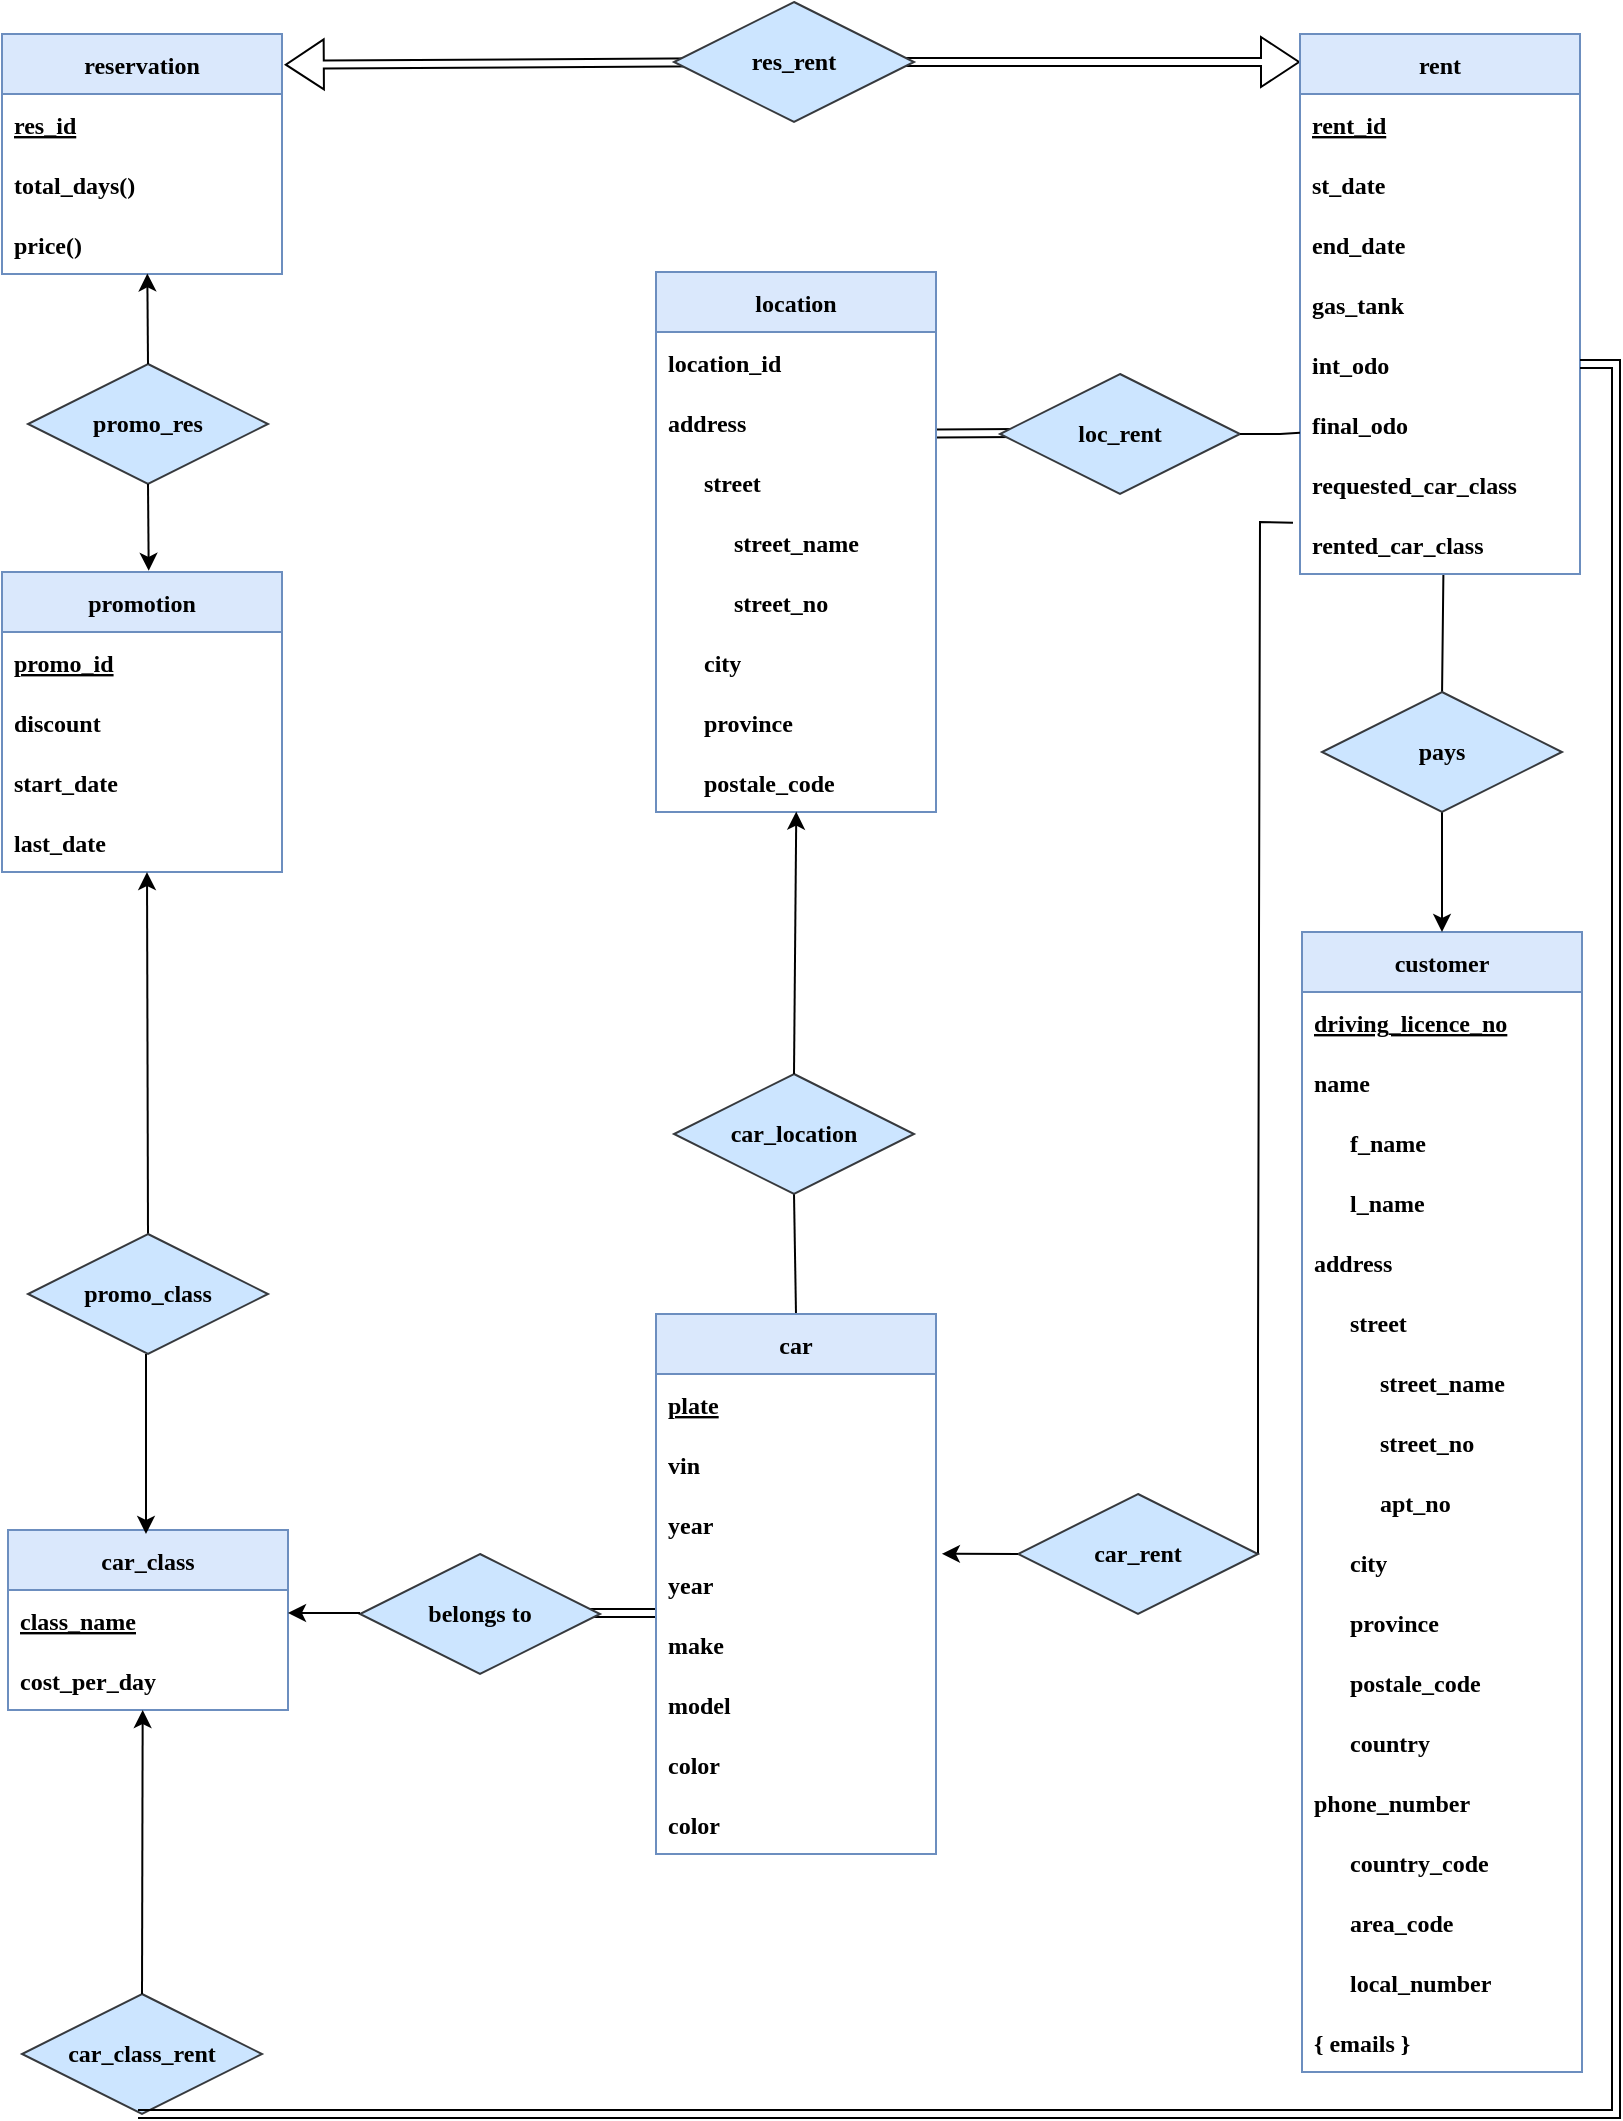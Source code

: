 <mxfile version="20.0.3" type="device"><diagram id="ZwlNlJG9tVJboRtD220z" name="Page-1"><mxGraphModel dx="1875" dy="866" grid="1" gridSize="10" guides="1" tooltips="1" connect="1" arrows="1" fold="1" page="1" pageScale="1" pageWidth="850" pageHeight="1100" math="0" shadow="0"><root><mxCell id="0"/><mxCell id="1" parent="0"/><mxCell id="IMxO_Oktpuh2C0bDKZCG-53" value="" style="endArrow=none;html=1;rounded=0;fontFamily=Verdana;fontSize=12;shape=link;fontStyle=1" parent="1" edge="1"><mxGeometry width="50" height="50" relative="1" as="geometry"><mxPoint x="358" y="829.5" as="sourcePoint"/><mxPoint x="308" y="829.5" as="targetPoint"/></mxGeometry></mxCell><mxCell id="IMxO_Oktpuh2C0bDKZCG-38" value="" style="endArrow=none;html=1;rounded=0;fontFamily=Verdana;fontSize=12;entryX=0.5;entryY=1;entryDx=0;entryDy=0;exitX=0.5;exitY=0;exitDx=0;exitDy=0;fontStyle=1" parent="1" source="5O3yAmEBrF3W0LkI9cG--21" target="5O3yAmEBrF3W0LkI9cG--41" edge="1"><mxGeometry width="50" height="50" relative="1" as="geometry"><mxPoint x="427" y="820" as="sourcePoint"/><mxPoint x="440" y="600" as="targetPoint"/></mxGeometry></mxCell><mxCell id="5O3yAmEBrF3W0LkI9cG--52" value="" style="endArrow=none;html=1;rounded=0;fontFamily=Verdana;fontSize=12;exitX=1;exitY=0.5;exitDx=0;exitDy=0;fontStyle=1;entryX=-0.025;entryY=0.145;entryDx=0;entryDy=0;entryPerimeter=0;" parent="1" source="5O3yAmEBrF3W0LkI9cG--39" edge="1" target="IMxO_Oktpuh2C0bDKZCG-6"><mxGeometry width="50" height="50" relative="1" as="geometry"><mxPoint x="660" y="790" as="sourcePoint"/><mxPoint x="680" y="310" as="targetPoint"/><Array as="points"><mxPoint x="659" y="700"/><mxPoint x="660" y="284"/></Array></mxGeometry></mxCell><mxCell id="IMxO_Oktpuh2C0bDKZCG-36" value="" style="endArrow=none;html=1;rounded=0;fontFamily=Verdana;fontSize=12;shape=link;entryX=0;entryY=0.5;entryDx=0;entryDy=0;exitX=0.915;exitY=0.012;exitDx=0;exitDy=0;exitPerimeter=0;fontStyle=1" parent="1" edge="1"><mxGeometry width="50" height="50" relative="1" as="geometry"><mxPoint x="498.0" y="239.74" as="sourcePoint"/><mxPoint x="551.9" y="239.5" as="targetPoint"/></mxGeometry></mxCell><mxCell id="KVECkxVaw_R1CVkqASGa-6" value="" style="endArrow=none;html=1;rounded=0;exitX=0.5;exitY=0;exitDx=0;exitDy=0;entryX=0.505;entryY=1.156;entryDx=0;entryDy=0;entryPerimeter=0;fontStyle=1;fontFamily=Verdana;fontSize=12;" parent="1" edge="1"><mxGeometry width="50" height="50" relative="1" as="geometry"><mxPoint x="751" y="414" as="sourcePoint"/><mxPoint x="751.7" y="309.68" as="targetPoint"/><Array as="points"><mxPoint x="751" y="372"/></Array></mxGeometry></mxCell><mxCell id="5O3yAmEBrF3W0LkI9cG--66" value="" style="endArrow=classic;html=1;rounded=0;fontFamily=Verdana;fontSize=12;shape=flexArrow;width=4;exitX=0.158;exitY=0.503;exitDx=0;exitDy=0;exitPerimeter=0;entryX=1.01;entryY=0.711;entryDx=0;entryDy=0;entryPerimeter=0;fontStyle=1" parent="1" source="5O3yAmEBrF3W0LkI9cG--35" edge="1"><mxGeometry width="50" height="50" relative="1" as="geometry"><mxPoint x="340" y="54" as="sourcePoint"/><mxPoint x="172.4" y="55.33" as="targetPoint"/></mxGeometry></mxCell><mxCell id="5O3yAmEBrF3W0LkI9cG--67" value="" style="endArrow=classic;html=1;rounded=0;fontFamily=Verdana;fontSize=12;shape=flexArrow;startSize=6;strokeWidth=1;arcSize=20;width=4;exitX=0.842;exitY=0.517;exitDx=0;exitDy=0;exitPerimeter=0;fontStyle=1" parent="1" edge="1"><mxGeometry width="50" height="50" relative="1" as="geometry"><mxPoint x="420.04" y="54.02" as="sourcePoint"/><mxPoint x="680" y="54" as="targetPoint"/></mxGeometry></mxCell><mxCell id="5O3yAmEBrF3W0LkI9cG--9" value="car_class" style="swimlane;fontStyle=1;childLayout=stackLayout;horizontal=1;startSize=30;horizontalStack=0;resizeParent=1;resizeParentMax=0;resizeLast=0;collapsible=1;marginBottom=0;fillColor=#dae8fc;strokeColor=#6c8ebf;fontFamily=Verdana;fontSize=12;" parent="1" vertex="1"><mxGeometry x="34" y="788" width="140" height="90" as="geometry"/></mxCell><mxCell id="5O3yAmEBrF3W0LkI9cG--11" value="class_name" style="text;strokeColor=none;fillColor=none;align=left;verticalAlign=middle;spacingLeft=4;spacingRight=4;overflow=hidden;points=[[0,0.5],[1,0.5]];portConstraint=eastwest;rotatable=0;fontFamily=Verdana;fontSize=12;fontStyle=5" parent="5O3yAmEBrF3W0LkI9cG--9" vertex="1"><mxGeometry y="30" width="140" height="30" as="geometry"/></mxCell><mxCell id="In60isQGszgIBCFPKNo0-7" value="cost_per_day" style="text;strokeColor=none;fillColor=none;align=left;verticalAlign=middle;spacingLeft=4;spacingRight=4;overflow=hidden;points=[[0,0.5],[1,0.5]];portConstraint=eastwest;rotatable=0;fontFamily=Verdana;fontSize=12;fontStyle=1" parent="5O3yAmEBrF3W0LkI9cG--9" vertex="1"><mxGeometry y="60" width="140" height="30" as="geometry"/></mxCell><mxCell id="5O3yAmEBrF3W0LkI9cG--21" value="car" style="swimlane;fontStyle=1;childLayout=stackLayout;horizontal=1;startSize=30;horizontalStack=0;resizeParent=1;resizeParentMax=0;resizeLast=0;collapsible=1;marginBottom=0;fillColor=#dae8fc;strokeColor=#6c8ebf;fontFamily=Verdana;fontSize=12;" parent="1" vertex="1"><mxGeometry x="358" y="680" width="140" height="270" as="geometry"/></mxCell><mxCell id="5O3yAmEBrF3W0LkI9cG--22" value="plate" style="text;strokeColor=none;fillColor=none;align=left;verticalAlign=middle;spacingLeft=4;spacingRight=4;overflow=hidden;points=[[0,0.5],[1,0.5]];portConstraint=eastwest;rotatable=0;fontStyle=5;fontFamily=Verdana;fontSize=12;" parent="5O3yAmEBrF3W0LkI9cG--21" vertex="1"><mxGeometry y="30" width="140" height="30" as="geometry"/></mxCell><mxCell id="5O3yAmEBrF3W0LkI9cG--23" value="vin" style="text;strokeColor=none;fillColor=none;align=left;verticalAlign=middle;spacingLeft=4;spacingRight=4;overflow=hidden;points=[[0,0.5],[1,0.5]];portConstraint=eastwest;rotatable=0;fontFamily=Verdana;fontSize=12;fontStyle=1" parent="5O3yAmEBrF3W0LkI9cG--21" vertex="1"><mxGeometry y="60" width="140" height="30" as="geometry"/></mxCell><mxCell id="IMxO_Oktpuh2C0bDKZCG-32" value="year" style="text;strokeColor=none;fillColor=none;align=left;verticalAlign=middle;spacingLeft=4;spacingRight=4;overflow=hidden;points=[[0,0.5],[1,0.5]];portConstraint=eastwest;rotatable=0;fontFamily=Verdana;fontSize=12;fontStyle=1" parent="5O3yAmEBrF3W0LkI9cG--21" vertex="1"><mxGeometry y="90" width="140" height="30" as="geometry"/></mxCell><mxCell id="5O3yAmEBrF3W0LkI9cG--24" value="year" style="text;strokeColor=none;fillColor=none;align=left;verticalAlign=middle;spacingLeft=4;spacingRight=4;overflow=hidden;points=[[0,0.5],[1,0.5]];portConstraint=eastwest;rotatable=0;fontFamily=Verdana;fontSize=12;fontStyle=1" parent="5O3yAmEBrF3W0LkI9cG--21" vertex="1"><mxGeometry y="120" width="140" height="30" as="geometry"/></mxCell><mxCell id="5O3yAmEBrF3W0LkI9cG--44" value="make" style="text;strokeColor=none;fillColor=none;align=left;verticalAlign=middle;spacingLeft=4;spacingRight=4;overflow=hidden;points=[[0,0.5],[1,0.5]];portConstraint=eastwest;rotatable=0;fontFamily=Verdana;fontSize=12;fontStyle=1" parent="5O3yAmEBrF3W0LkI9cG--21" vertex="1"><mxGeometry y="150" width="140" height="30" as="geometry"/></mxCell><mxCell id="5O3yAmEBrF3W0LkI9cG--45" value="model" style="text;strokeColor=none;fillColor=none;align=left;verticalAlign=middle;spacingLeft=4;spacingRight=4;overflow=hidden;points=[[0,0.5],[1,0.5]];portConstraint=eastwest;rotatable=0;fontFamily=Verdana;fontSize=12;fontStyle=1" parent="5O3yAmEBrF3W0LkI9cG--21" vertex="1"><mxGeometry y="180" width="140" height="30" as="geometry"/></mxCell><mxCell id="IMxO_Oktpuh2C0bDKZCG-49" value="color" style="text;strokeColor=none;fillColor=none;align=left;verticalAlign=middle;spacingLeft=4;spacingRight=4;overflow=hidden;points=[[0,0.5],[1,0.5]];portConstraint=eastwest;rotatable=0;fontFamily=Verdana;fontSize=12;fontStyle=1" parent="5O3yAmEBrF3W0LkI9cG--21" vertex="1"><mxGeometry y="210" width="140" height="30" as="geometry"/></mxCell><mxCell id="5O3yAmEBrF3W0LkI9cG--46" value="color" style="text;strokeColor=none;fillColor=none;align=left;verticalAlign=middle;spacingLeft=4;spacingRight=4;overflow=hidden;points=[[0,0.5],[1,0.5]];portConstraint=eastwest;rotatable=0;fontFamily=Verdana;fontSize=12;fontStyle=1" parent="5O3yAmEBrF3W0LkI9cG--21" vertex="1"><mxGeometry y="240" width="140" height="30" as="geometry"/></mxCell><mxCell id="5O3yAmEBrF3W0LkI9cG--25" value="customer" style="swimlane;fontStyle=1;childLayout=stackLayout;horizontal=1;startSize=30;horizontalStack=0;resizeParent=1;resizeParentMax=0;resizeLast=0;collapsible=1;marginBottom=0;fillColor=#dae8fc;strokeColor=#6c8ebf;fontFamily=Verdana;fontSize=12;" parent="1" vertex="1"><mxGeometry x="681" y="489" width="140" height="570" as="geometry"/></mxCell><mxCell id="5O3yAmEBrF3W0LkI9cG--26" value="driving_licence_no" style="text;strokeColor=none;fillColor=none;align=left;verticalAlign=middle;spacingLeft=4;spacingRight=4;overflow=hidden;points=[[0,0.5],[1,0.5]];portConstraint=eastwest;rotatable=0;fontStyle=5;fontFamily=Verdana;fontSize=12;" parent="5O3yAmEBrF3W0LkI9cG--25" vertex="1"><mxGeometry y="30" width="140" height="30" as="geometry"/></mxCell><mxCell id="5O3yAmEBrF3W0LkI9cG--27" value="name" style="text;strokeColor=none;fillColor=none;align=left;verticalAlign=middle;spacingLeft=4;spacingRight=4;overflow=hidden;points=[[0,0.5],[1,0.5]];portConstraint=eastwest;rotatable=0;fontFamily=Verdana;fontSize=12;fontStyle=1" parent="5O3yAmEBrF3W0LkI9cG--25" vertex="1"><mxGeometry y="60" width="140" height="30" as="geometry"/></mxCell><mxCell id="5O3yAmEBrF3W0LkI9cG--28" value="      f_name" style="text;strokeColor=none;fillColor=none;align=left;verticalAlign=middle;spacingLeft=4;spacingRight=4;overflow=hidden;points=[[0,0.5],[1,0.5]];portConstraint=eastwest;rotatable=0;fontFamily=Verdana;fontSize=12;fontStyle=1" parent="5O3yAmEBrF3W0LkI9cG--25" vertex="1"><mxGeometry y="90" width="140" height="30" as="geometry"/></mxCell><mxCell id="In60isQGszgIBCFPKNo0-9" value="      l_name" style="text;strokeColor=none;fillColor=none;align=left;verticalAlign=middle;spacingLeft=4;spacingRight=4;overflow=hidden;points=[[0,0.5],[1,0.5]];portConstraint=eastwest;rotatable=0;fontFamily=Verdana;fontSize=12;fontStyle=1" parent="5O3yAmEBrF3W0LkI9cG--25" vertex="1"><mxGeometry y="120" width="140" height="30" as="geometry"/></mxCell><mxCell id="In60isQGszgIBCFPKNo0-10" value="address" style="text;strokeColor=none;fillColor=none;align=left;verticalAlign=middle;spacingLeft=4;spacingRight=4;overflow=hidden;points=[[0,0.5],[1,0.5]];portConstraint=eastwest;rotatable=0;fontFamily=Verdana;fontSize=12;fontStyle=1" parent="5O3yAmEBrF3W0LkI9cG--25" vertex="1"><mxGeometry y="150" width="140" height="30" as="geometry"/></mxCell><mxCell id="In60isQGszgIBCFPKNo0-11" value="      street" style="text;strokeColor=none;fillColor=none;align=left;verticalAlign=middle;spacingLeft=4;spacingRight=4;overflow=hidden;points=[[0,0.5],[1,0.5]];portConstraint=eastwest;rotatable=0;fontFamily=Verdana;fontSize=12;fontStyle=1" parent="5O3yAmEBrF3W0LkI9cG--25" vertex="1"><mxGeometry y="180" width="140" height="30" as="geometry"/></mxCell><mxCell id="In60isQGszgIBCFPKNo0-13" value="           street_name" style="text;strokeColor=none;fillColor=none;align=left;verticalAlign=middle;spacingLeft=4;spacingRight=4;overflow=hidden;points=[[0,0.5],[1,0.5]];portConstraint=eastwest;rotatable=0;fontFamily=Verdana;fontSize=12;fontStyle=1" parent="5O3yAmEBrF3W0LkI9cG--25" vertex="1"><mxGeometry y="210" width="140" height="30" as="geometry"/></mxCell><mxCell id="In60isQGszgIBCFPKNo0-17" value="           street_no" style="text;strokeColor=none;fillColor=none;align=left;verticalAlign=middle;spacingLeft=4;spacingRight=4;overflow=hidden;points=[[0,0.5],[1,0.5]];portConstraint=eastwest;rotatable=0;fontFamily=Verdana;fontSize=12;fontStyle=1" parent="5O3yAmEBrF3W0LkI9cG--25" vertex="1"><mxGeometry y="240" width="140" height="30" as="geometry"/></mxCell><mxCell id="In60isQGszgIBCFPKNo0-19" value="           apt_no" style="text;strokeColor=none;fillColor=none;align=left;verticalAlign=middle;spacingLeft=4;spacingRight=4;overflow=hidden;points=[[0,0.5],[1,0.5]];portConstraint=eastwest;rotatable=0;fontFamily=Verdana;fontSize=12;fontStyle=1" parent="5O3yAmEBrF3W0LkI9cG--25" vertex="1"><mxGeometry y="270" width="140" height="30" as="geometry"/></mxCell><mxCell id="In60isQGszgIBCFPKNo0-20" value="      city" style="text;strokeColor=none;fillColor=none;align=left;verticalAlign=middle;spacingLeft=4;spacingRight=4;overflow=hidden;points=[[0,0.5],[1,0.5]];portConstraint=eastwest;rotatable=0;fontFamily=Verdana;fontSize=12;fontStyle=1" parent="5O3yAmEBrF3W0LkI9cG--25" vertex="1"><mxGeometry y="300" width="140" height="30" as="geometry"/></mxCell><mxCell id="In60isQGszgIBCFPKNo0-22" value="      province" style="text;strokeColor=none;fillColor=none;align=left;verticalAlign=middle;spacingLeft=4;spacingRight=4;overflow=hidden;points=[[0,0.5],[1,0.5]];portConstraint=eastwest;rotatable=0;fontFamily=Verdana;fontSize=12;fontStyle=1" parent="5O3yAmEBrF3W0LkI9cG--25" vertex="1"><mxGeometry y="330" width="140" height="30" as="geometry"/></mxCell><mxCell id="In60isQGszgIBCFPKNo0-23" value="      postale_code" style="text;strokeColor=none;fillColor=none;align=left;verticalAlign=middle;spacingLeft=4;spacingRight=4;overflow=hidden;points=[[0,0.5],[1,0.5]];portConstraint=eastwest;rotatable=0;fontFamily=Verdana;fontSize=12;fontStyle=1" parent="5O3yAmEBrF3W0LkI9cG--25" vertex="1"><mxGeometry y="360" width="140" height="30" as="geometry"/></mxCell><mxCell id="In60isQGszgIBCFPKNo0-24" value="      country" style="text;strokeColor=none;fillColor=none;align=left;verticalAlign=middle;spacingLeft=4;spacingRight=4;overflow=hidden;points=[[0,0.5],[1,0.5]];portConstraint=eastwest;rotatable=0;fontFamily=Verdana;fontSize=12;fontStyle=1" parent="5O3yAmEBrF3W0LkI9cG--25" vertex="1"><mxGeometry y="390" width="140" height="30" as="geometry"/></mxCell><mxCell id="KVECkxVaw_R1CVkqASGa-1" value="phone_number" style="text;strokeColor=none;fillColor=none;align=left;verticalAlign=middle;spacingLeft=4;spacingRight=4;overflow=hidden;points=[[0,0.5],[1,0.5]];portConstraint=eastwest;rotatable=0;fontFamily=Verdana;fontSize=12;fontStyle=1" parent="5O3yAmEBrF3W0LkI9cG--25" vertex="1"><mxGeometry y="420" width="140" height="30" as="geometry"/></mxCell><mxCell id="IMxO_Oktpuh2C0bDKZCG-9" value="      country_code" style="text;strokeColor=none;fillColor=none;align=left;verticalAlign=middle;spacingLeft=4;spacingRight=4;overflow=hidden;points=[[0,0.5],[1,0.5]];portConstraint=eastwest;rotatable=0;fontFamily=Verdana;fontSize=12;fontStyle=1" parent="5O3yAmEBrF3W0LkI9cG--25" vertex="1"><mxGeometry y="450" width="140" height="30" as="geometry"/></mxCell><mxCell id="IMxO_Oktpuh2C0bDKZCG-11" value="      area_code" style="text;strokeColor=none;fillColor=none;align=left;verticalAlign=middle;spacingLeft=4;spacingRight=4;overflow=hidden;points=[[0,0.5],[1,0.5]];portConstraint=eastwest;rotatable=0;fontFamily=Verdana;fontSize=12;fontStyle=1" parent="5O3yAmEBrF3W0LkI9cG--25" vertex="1"><mxGeometry y="480" width="140" height="30" as="geometry"/></mxCell><mxCell id="IMxO_Oktpuh2C0bDKZCG-10" value="      local_number" style="text;strokeColor=none;fillColor=none;align=left;verticalAlign=middle;spacingLeft=4;spacingRight=4;overflow=hidden;points=[[0,0.5],[1,0.5]];portConstraint=eastwest;rotatable=0;fontFamily=Verdana;fontSize=12;fontStyle=1" parent="5O3yAmEBrF3W0LkI9cG--25" vertex="1"><mxGeometry y="510" width="140" height="30" as="geometry"/></mxCell><mxCell id="KVECkxVaw_R1CVkqASGa-4" value="{ emails }" style="text;strokeColor=none;fillColor=none;align=left;verticalAlign=middle;spacingLeft=4;spacingRight=4;overflow=hidden;points=[[0,0.5],[1,0.5]];portConstraint=eastwest;rotatable=0;fontFamily=Verdana;fontSize=12;fontStyle=1" parent="5O3yAmEBrF3W0LkI9cG--25" vertex="1"><mxGeometry y="540" width="140" height="30" as="geometry"/></mxCell><mxCell id="5O3yAmEBrF3W0LkI9cG--29" value="rent" style="swimlane;fontStyle=1;childLayout=stackLayout;horizontal=1;startSize=30;horizontalStack=0;resizeParent=1;resizeParentMax=0;resizeLast=0;collapsible=1;marginBottom=0;fillColor=#dae8fc;strokeColor=#6c8ebf;fontFamily=Verdana;fontSize=12;" parent="1" vertex="1"><mxGeometry x="680" y="40" width="140" height="270" as="geometry"/></mxCell><mxCell id="5O3yAmEBrF3W0LkI9cG--30" value="rent_id" style="text;strokeColor=none;fillColor=none;align=left;verticalAlign=middle;spacingLeft=4;spacingRight=4;overflow=hidden;points=[[0,0.5],[1,0.5]];portConstraint=eastwest;rotatable=0;fontStyle=5;fontFamily=Verdana;fontSize=12;" parent="5O3yAmEBrF3W0LkI9cG--29" vertex="1"><mxGeometry y="30" width="140" height="30" as="geometry"/></mxCell><mxCell id="5O3yAmEBrF3W0LkI9cG--31" value="st_date" style="text;strokeColor=none;fillColor=none;align=left;verticalAlign=middle;spacingLeft=4;spacingRight=4;overflow=hidden;points=[[0,0.5],[1,0.5]];portConstraint=eastwest;rotatable=0;fontFamily=Verdana;fontSize=12;fontStyle=1" parent="5O3yAmEBrF3W0LkI9cG--29" vertex="1"><mxGeometry y="60" width="140" height="30" as="geometry"/></mxCell><mxCell id="5O3yAmEBrF3W0LkI9cG--32" value="end_date" style="text;strokeColor=none;fillColor=none;align=left;verticalAlign=middle;spacingLeft=4;spacingRight=4;overflow=hidden;points=[[0,0.5],[1,0.5]];portConstraint=eastwest;rotatable=0;fontFamily=Verdana;fontSize=12;fontStyle=1" parent="5O3yAmEBrF3W0LkI9cG--29" vertex="1"><mxGeometry y="90" width="140" height="30" as="geometry"/></mxCell><mxCell id="5O3yAmEBrF3W0LkI9cG--42" value="gas_tank" style="text;strokeColor=none;fillColor=none;align=left;verticalAlign=middle;spacingLeft=4;spacingRight=4;overflow=hidden;points=[[0,0.5],[1,0.5]];portConstraint=eastwest;rotatable=0;fontFamily=Verdana;fontSize=12;fontStyle=1" parent="5O3yAmEBrF3W0LkI9cG--29" vertex="1"><mxGeometry y="120" width="140" height="30" as="geometry"/></mxCell><mxCell id="5O3yAmEBrF3W0LkI9cG--43" value="int_odo" style="text;strokeColor=none;fillColor=none;align=left;verticalAlign=middle;spacingLeft=4;spacingRight=4;overflow=hidden;points=[[0,0.5],[1,0.5]];portConstraint=eastwest;rotatable=0;fontFamily=Verdana;fontSize=12;fontStyle=1" parent="5O3yAmEBrF3W0LkI9cG--29" vertex="1"><mxGeometry y="150" width="140" height="30" as="geometry"/></mxCell><mxCell id="In60isQGszgIBCFPKNo0-3" value="final_odo" style="text;strokeColor=none;fillColor=none;align=left;verticalAlign=middle;spacingLeft=4;spacingRight=4;overflow=hidden;points=[[0,0.5],[1,0.5]];portConstraint=eastwest;rotatable=0;fontFamily=Verdana;fontSize=12;fontStyle=1" parent="5O3yAmEBrF3W0LkI9cG--29" vertex="1"><mxGeometry y="180" width="140" height="30" as="geometry"/></mxCell><mxCell id="IMxO_Oktpuh2C0bDKZCG-5" value="requested_car_class" style="text;strokeColor=none;fillColor=none;align=left;verticalAlign=middle;spacingLeft=4;spacingRight=4;overflow=hidden;points=[[0,0.5],[1,0.5]];portConstraint=eastwest;rotatable=0;fontFamily=Verdana;fontSize=12;fontStyle=1" parent="5O3yAmEBrF3W0LkI9cG--29" vertex="1"><mxGeometry y="210" width="140" height="30" as="geometry"/></mxCell><mxCell id="IMxO_Oktpuh2C0bDKZCG-6" value="rented_car_class" style="text;strokeColor=none;fillColor=none;align=left;verticalAlign=middle;spacingLeft=4;spacingRight=4;overflow=hidden;points=[[0,0.5],[1,0.5]];portConstraint=eastwest;rotatable=0;fontFamily=Verdana;fontSize=12;fontStyle=1" parent="5O3yAmEBrF3W0LkI9cG--29" vertex="1"><mxGeometry y="240" width="140" height="30" as="geometry"/></mxCell><mxCell id="5O3yAmEBrF3W0LkI9cG--35" value="res_rent" style="shape=rhombus;perimeter=rhombusPerimeter;whiteSpace=wrap;html=1;align=center;fillColor=#cce5ff;strokeColor=#36393d;fontFamily=Verdana;fontSize=12;fontStyle=1" parent="1" vertex="1"><mxGeometry x="367" y="24" width="120" height="60" as="geometry"/></mxCell><mxCell id="5O3yAmEBrF3W0LkI9cG--36" value="loc_rent" style="shape=rhombus;perimeter=rhombusPerimeter;whiteSpace=wrap;html=1;align=center;fillColor=#cce5ff;strokeColor=#36393d;fontFamily=Verdana;fontSize=12;fontStyle=1" parent="1" vertex="1"><mxGeometry x="530" y="210" width="120" height="60" as="geometry"/></mxCell><mxCell id="5O3yAmEBrF3W0LkI9cG--40" value="belongs to" style="shape=rhombus;perimeter=rhombusPerimeter;whiteSpace=wrap;html=1;align=center;fillColor=#cce5ff;strokeColor=#36393d;fontFamily=Verdana;fontSize=12;fontStyle=1" parent="1" vertex="1"><mxGeometry x="210" y="800" width="120" height="60" as="geometry"/></mxCell><mxCell id="5O3yAmEBrF3W0LkI9cG--41" value="car_location" style="shape=rhombus;perimeter=rhombusPerimeter;whiteSpace=wrap;html=1;align=center;fillColor=#cce5ff;strokeColor=#36393d;fontFamily=Verdana;fontSize=12;fontStyle=1" parent="1" vertex="1"><mxGeometry x="367" y="560" width="120" height="60" as="geometry"/></mxCell><mxCell id="5O3yAmEBrF3W0LkI9cG--65" value="" style="endArrow=classic;html=1;rounded=0;fontFamily=Verdana;fontSize=12;exitX=0.5;exitY=1;exitDx=0;exitDy=0;entryX=0.5;entryY=0;entryDx=0;entryDy=0;fontStyle=1" parent="1" source="5O3yAmEBrF3W0LkI9cG--38" target="5O3yAmEBrF3W0LkI9cG--25" edge="1"><mxGeometry width="50" height="50" relative="1" as="geometry"><mxPoint x="741" y="502" as="sourcePoint"/><mxPoint x="750" y="470" as="targetPoint"/></mxGeometry></mxCell><mxCell id="5O3yAmEBrF3W0LkI9cG--38" value="pays" style="shape=rhombus;perimeter=rhombusPerimeter;whiteSpace=wrap;html=1;align=center;fillColor=#cce5ff;strokeColor=#36393d;fontFamily=Verdana;fontSize=12;fontStyle=1" parent="1" vertex="1"><mxGeometry x="691" y="369" width="120" height="60" as="geometry"/></mxCell><mxCell id="IMxO_Oktpuh2C0bDKZCG-15" value="reservation" style="swimlane;fontStyle=1;childLayout=stackLayout;horizontal=1;startSize=30;horizontalStack=0;resizeParent=1;resizeParentMax=0;resizeLast=0;collapsible=1;marginBottom=0;fillColor=#dae8fc;strokeColor=#6c8ebf;fontFamily=Verdana;fontSize=12;" parent="1" vertex="1"><mxGeometry x="31" y="40" width="140" height="120" as="geometry"/></mxCell><mxCell id="IMxO_Oktpuh2C0bDKZCG-16" value="res_id" style="text;strokeColor=none;fillColor=none;align=left;verticalAlign=middle;spacingLeft=4;spacingRight=4;overflow=hidden;points=[[0,0.5],[1,0.5]];portConstraint=eastwest;rotatable=0;fontStyle=5;fontFamily=Verdana;fontSize=12;" parent="IMxO_Oktpuh2C0bDKZCG-15" vertex="1"><mxGeometry y="30" width="140" height="30" as="geometry"/></mxCell><mxCell id="IMxO_Oktpuh2C0bDKZCG-17" value="total_days()" style="text;strokeColor=none;fillColor=none;align=left;verticalAlign=middle;spacingLeft=4;spacingRight=4;overflow=hidden;points=[[0,0.5],[1,0.5]];portConstraint=eastwest;rotatable=0;fontFamily=Verdana;fontSize=12;fontStyle=1" parent="IMxO_Oktpuh2C0bDKZCG-15" vertex="1"><mxGeometry y="60" width="140" height="30" as="geometry"/></mxCell><mxCell id="IMxO_Oktpuh2C0bDKZCG-18" value="price()" style="text;strokeColor=none;fillColor=none;align=left;verticalAlign=middle;spacingLeft=4;spacingRight=4;overflow=hidden;points=[[0,0.5],[1,0.5]];portConstraint=eastwest;rotatable=0;fontFamily=Verdana;fontSize=12;fontStyle=1" parent="IMxO_Oktpuh2C0bDKZCG-15" vertex="1"><mxGeometry y="90" width="140" height="30" as="geometry"/></mxCell><mxCell id="IMxO_Oktpuh2C0bDKZCG-20" value="promo_res" style="shape=rhombus;perimeter=rhombusPerimeter;whiteSpace=wrap;html=1;align=center;fillColor=#cce5ff;strokeColor=#36393d;fontFamily=Verdana;fontSize=12;fontStyle=1" parent="1" vertex="1"><mxGeometry x="44" y="205" width="120" height="60" as="geometry"/></mxCell><mxCell id="IMxO_Oktpuh2C0bDKZCG-22" value="promotion" style="swimlane;fontStyle=1;childLayout=stackLayout;horizontal=1;startSize=30;horizontalStack=0;resizeParent=1;resizeParentMax=0;resizeLast=0;collapsible=1;marginBottom=0;fillColor=#dae8fc;strokeColor=#6c8ebf;fontFamily=Verdana;fontSize=12;" parent="1" vertex="1"><mxGeometry x="31" y="309" width="140" height="150" as="geometry"/></mxCell><mxCell id="IMxO_Oktpuh2C0bDKZCG-23" value="promo_id" style="text;strokeColor=none;fillColor=none;align=left;verticalAlign=middle;spacingLeft=4;spacingRight=4;overflow=hidden;points=[[0,0.5],[1,0.5]];portConstraint=eastwest;rotatable=0;fontStyle=5;fontFamily=Verdana;fontSize=12;" parent="IMxO_Oktpuh2C0bDKZCG-22" vertex="1"><mxGeometry y="30" width="140" height="30" as="geometry"/></mxCell><mxCell id="IMxO_Oktpuh2C0bDKZCG-24" value="discount" style="text;strokeColor=none;fillColor=none;align=left;verticalAlign=middle;spacingLeft=4;spacingRight=4;overflow=hidden;points=[[0,0.5],[1,0.5]];portConstraint=eastwest;rotatable=0;fontFamily=Verdana;fontSize=12;fontStyle=1" parent="IMxO_Oktpuh2C0bDKZCG-22" vertex="1"><mxGeometry y="60" width="140" height="30" as="geometry"/></mxCell><mxCell id="IMxO_Oktpuh2C0bDKZCG-25" value="start_date" style="text;strokeColor=none;fillColor=none;align=left;verticalAlign=middle;spacingLeft=4;spacingRight=4;overflow=hidden;points=[[0,0.5],[1,0.5]];portConstraint=eastwest;rotatable=0;fontFamily=Verdana;fontSize=12;fontStyle=1" parent="IMxO_Oktpuh2C0bDKZCG-22" vertex="1"><mxGeometry y="90" width="140" height="30" as="geometry"/></mxCell><mxCell id="IMxO_Oktpuh2C0bDKZCG-26" value="last_date" style="text;strokeColor=none;fillColor=none;align=left;verticalAlign=middle;spacingLeft=4;spacingRight=4;overflow=hidden;points=[[0,0.5],[1,0.5]];portConstraint=eastwest;rotatable=0;fontFamily=Verdana;fontSize=12;fontStyle=1" parent="IMxO_Oktpuh2C0bDKZCG-22" vertex="1"><mxGeometry y="120" width="140" height="30" as="geometry"/></mxCell><mxCell id="5O3yAmEBrF3W0LkI9cG--39" value="car_rent" style="shape=rhombus;perimeter=rhombusPerimeter;whiteSpace=wrap;html=1;align=center;fillColor=#cce5ff;strokeColor=#36393d;fontFamily=Verdana;fontSize=12;fontStyle=1" parent="1" vertex="1"><mxGeometry x="539" y="770" width="120" height="60" as="geometry"/></mxCell><mxCell id="5O3yAmEBrF3W0LkI9cG--17" value="location" style="swimlane;fontStyle=1;childLayout=stackLayout;horizontal=1;startSize=30;horizontalStack=0;resizeParent=1;resizeParentMax=0;resizeLast=0;collapsible=1;marginBottom=0;fillColor=#dae8fc;strokeColor=#6c8ebf;fontFamily=Verdana;fontSize=12;" parent="1" vertex="1"><mxGeometry x="358" y="159" width="140" height="270" as="geometry"/></mxCell><mxCell id="5O3yAmEBrF3W0LkI9cG--18" value="location_id" style="text;strokeColor=none;fillColor=none;align=left;verticalAlign=middle;spacingLeft=4;spacingRight=4;overflow=hidden;points=[[0,0.5],[1,0.5]];portConstraint=eastwest;rotatable=0;fontFamily=Verdana;fontSize=12;fontStyle=1" parent="5O3yAmEBrF3W0LkI9cG--17" vertex="1"><mxGeometry y="30" width="140" height="30" as="geometry"/></mxCell><mxCell id="5O3yAmEBrF3W0LkI9cG--19" value="address" style="text;strokeColor=none;fillColor=none;align=left;verticalAlign=middle;spacingLeft=4;spacingRight=4;overflow=hidden;points=[[0,0.5],[1,0.5]];portConstraint=eastwest;rotatable=0;fontFamily=Verdana;fontSize=12;fontStyle=1" parent="5O3yAmEBrF3W0LkI9cG--17" vertex="1"><mxGeometry y="60" width="140" height="30" as="geometry"/></mxCell><mxCell id="In60isQGszgIBCFPKNo0-26" value="      street" style="text;strokeColor=none;fillColor=none;align=left;verticalAlign=middle;spacingLeft=4;spacingRight=4;overflow=hidden;points=[[0,0.5],[1,0.5]];portConstraint=eastwest;rotatable=0;fontFamily=Verdana;fontSize=12;fontStyle=1" parent="5O3yAmEBrF3W0LkI9cG--17" vertex="1"><mxGeometry y="90" width="140" height="30" as="geometry"/></mxCell><mxCell id="In60isQGszgIBCFPKNo0-27" value="           street_name" style="text;strokeColor=none;fillColor=none;align=left;verticalAlign=middle;spacingLeft=4;spacingRight=4;overflow=hidden;points=[[0,0.5],[1,0.5]];portConstraint=eastwest;rotatable=0;fontFamily=Verdana;fontSize=12;fontStyle=1" parent="5O3yAmEBrF3W0LkI9cG--17" vertex="1"><mxGeometry y="120" width="140" height="30" as="geometry"/></mxCell><mxCell id="In60isQGszgIBCFPKNo0-28" value="           street_no" style="text;strokeColor=none;fillColor=none;align=left;verticalAlign=middle;spacingLeft=4;spacingRight=4;overflow=hidden;points=[[0,0.5],[1,0.5]];portConstraint=eastwest;rotatable=0;fontFamily=Verdana;fontSize=12;fontStyle=1" parent="5O3yAmEBrF3W0LkI9cG--17" vertex="1"><mxGeometry y="150" width="140" height="30" as="geometry"/></mxCell><mxCell id="In60isQGszgIBCFPKNo0-29" value="      city" style="text;strokeColor=none;fillColor=none;align=left;verticalAlign=middle;spacingLeft=4;spacingRight=4;overflow=hidden;points=[[0,0.5],[1,0.5]];portConstraint=eastwest;rotatable=0;fontFamily=Verdana;fontSize=12;fontStyle=1" parent="5O3yAmEBrF3W0LkI9cG--17" vertex="1"><mxGeometry y="180" width="140" height="30" as="geometry"/></mxCell><mxCell id="In60isQGszgIBCFPKNo0-32" value="      province" style="text;strokeColor=none;fillColor=none;align=left;verticalAlign=middle;spacingLeft=4;spacingRight=4;overflow=hidden;points=[[0,0.5],[1,0.5]];portConstraint=eastwest;rotatable=0;fontFamily=Verdana;fontSize=12;fontStyle=1" parent="5O3yAmEBrF3W0LkI9cG--17" vertex="1"><mxGeometry y="210" width="140" height="30" as="geometry"/></mxCell><mxCell id="In60isQGszgIBCFPKNo0-31" value="      postale_code" style="text;strokeColor=none;fillColor=none;align=left;verticalAlign=middle;spacingLeft=4;spacingRight=4;overflow=hidden;points=[[0,0.5],[1,0.5]];portConstraint=eastwest;rotatable=0;fontFamily=Verdana;fontSize=12;fontStyle=1" parent="5O3yAmEBrF3W0LkI9cG--17" vertex="1"><mxGeometry y="240" width="140" height="30" as="geometry"/></mxCell><mxCell id="IMxO_Oktpuh2C0bDKZCG-33" value="" style="endArrow=classic;html=1;rounded=0;fontFamily=Verdana;fontSize=12;exitX=0;exitY=0.5;exitDx=0;exitDy=0;fontStyle=1;entryX=1.021;entryY=-0.003;entryDx=0;entryDy=0;entryPerimeter=0;" parent="1" source="5O3yAmEBrF3W0LkI9cG--39" target="5O3yAmEBrF3W0LkI9cG--24" edge="1"><mxGeometry width="50" height="50" relative="1" as="geometry"><mxPoint x="390" y="880" as="sourcePoint"/><mxPoint x="520" y="770" as="targetPoint"/></mxGeometry></mxCell><mxCell id="IMxO_Oktpuh2C0bDKZCG-39" value="" style="endArrow=classic;html=1;rounded=0;fontFamily=Verdana;fontSize=12;exitX=0.5;exitY=0;exitDx=0;exitDy=0;entryX=0.501;entryY=0.993;entryDx=0;entryDy=0;entryPerimeter=0;fontStyle=1" parent="1" source="5O3yAmEBrF3W0LkI9cG--41" target="In60isQGszgIBCFPKNo0-31" edge="1"><mxGeometry width="50" height="50" relative="1" as="geometry"><mxPoint x="240" y="640" as="sourcePoint"/><mxPoint x="290" y="590" as="targetPoint"/></mxGeometry></mxCell><mxCell id="IMxO_Oktpuh2C0bDKZCG-40" value="" style="endArrow=classic;html=1;rounded=0;fontFamily=Verdana;fontSize=12;exitX=0.5;exitY=1;exitDx=0;exitDy=0;fontStyle=1" parent="1" edge="1"><mxGeometry width="50" height="50" relative="1" as="geometry"><mxPoint x="103" y="700" as="sourcePoint"/><mxPoint x="103" y="790" as="targetPoint"/></mxGeometry></mxCell><mxCell id="IMxO_Oktpuh2C0bDKZCG-42" value="" style="endArrow=classic;html=1;rounded=0;fontFamily=Verdana;fontSize=12;exitX=0.5;exitY=1;exitDx=0;exitDy=0;entryX=0.524;entryY=-0.004;entryDx=0;entryDy=0;entryPerimeter=0;fontStyle=1" parent="1" source="IMxO_Oktpuh2C0bDKZCG-20" target="IMxO_Oktpuh2C0bDKZCG-22" edge="1"><mxGeometry width="50" height="50" relative="1" as="geometry"><mxPoint x="160" y="280" as="sourcePoint"/><mxPoint x="210" y="230" as="targetPoint"/></mxGeometry></mxCell><mxCell id="IMxO_Oktpuh2C0bDKZCG-43" value="" style="endArrow=classic;html=1;rounded=0;fontFamily=Verdana;fontSize=12;exitX=0.5;exitY=0;exitDx=0;exitDy=0;entryX=0.519;entryY=0.99;entryDx=0;entryDy=0;entryPerimeter=0;fontStyle=1" parent="1" source="IMxO_Oktpuh2C0bDKZCG-20" target="IMxO_Oktpuh2C0bDKZCG-18" edge="1"><mxGeometry width="50" height="50" relative="1" as="geometry"><mxPoint x="160" y="280" as="sourcePoint"/><mxPoint x="210" y="230" as="targetPoint"/></mxGeometry></mxCell><mxCell id="IMxO_Oktpuh2C0bDKZCG-44" value="" style="endArrow=classic;html=1;rounded=0;fontFamily=Verdana;fontSize=12;exitX=0.5;exitY=0;exitDx=0;exitDy=0;entryX=0.475;entryY=1.002;entryDx=0;entryDy=0;entryPerimeter=0;fontStyle=1" parent="1" source="IMxO_Oktpuh2C0bDKZCG-45" edge="1"><mxGeometry width="50" height="50" relative="1" as="geometry"><mxPoint x="246" y="570" as="sourcePoint"/><mxPoint x="103.5" y="459.06" as="targetPoint"/></mxGeometry></mxCell><mxCell id="IMxO_Oktpuh2C0bDKZCG-45" value="promo_class" style="shape=rhombus;perimeter=rhombusPerimeter;whiteSpace=wrap;html=1;align=center;fillColor=#cce5ff;strokeColor=#36393d;fontFamily=Verdana;fontSize=12;fontStyle=1" parent="1" vertex="1"><mxGeometry x="44" y="640" width="120" height="60" as="geometry"/></mxCell><mxCell id="IMxO_Oktpuh2C0bDKZCG-46" value="" style="endArrow=none;html=1;rounded=0;fontFamily=Verdana;fontSize=12;exitX=1;exitY=0.5;exitDx=0;exitDy=0;fontStyle=1" parent="1" source="5O3yAmEBrF3W0LkI9cG--36" edge="1" target="In60isQGszgIBCFPKNo0-3"><mxGeometry width="50" height="50" relative="1" as="geometry"><mxPoint x="390" y="490" as="sourcePoint"/><mxPoint x="680" y="310" as="targetPoint"/><Array as="points"><mxPoint x="670" y="240"/></Array></mxGeometry></mxCell><mxCell id="IMxO_Oktpuh2C0bDKZCG-50" value="car_class_rent" style="shape=rhombus;perimeter=rhombusPerimeter;whiteSpace=wrap;html=1;align=center;fontFamily=Verdana;fontSize=12;fillColor=#cce5ff;strokeColor=#36393d;fontStyle=1" parent="1" vertex="1"><mxGeometry x="41" y="1020" width="120" height="60" as="geometry"/></mxCell><mxCell id="IMxO_Oktpuh2C0bDKZCG-52" value="" style="endArrow=classic;html=1;rounded=0;fontFamily=Verdana;fontSize=12;entryX=1;entryY=0;entryDx=0;entryDy=0;fontStyle=1" parent="1" edge="1"><mxGeometry width="50" height="50" relative="1" as="geometry"><mxPoint x="210" y="829.5" as="sourcePoint"/><mxPoint x="174" y="829.5" as="targetPoint"/></mxGeometry></mxCell><mxCell id="IMxO_Oktpuh2C0bDKZCG-54" value="" style="endArrow=classic;html=1;rounded=0;fontFamily=Verdana;fontSize=12;exitX=0.5;exitY=0;exitDx=0;exitDy=0;entryX=0.481;entryY=1;entryDx=0;entryDy=0;entryPerimeter=0;fontStyle=1" parent="1" source="IMxO_Oktpuh2C0bDKZCG-50" target="In60isQGszgIBCFPKNo0-7" edge="1"><mxGeometry width="50" height="50" relative="1" as="geometry"><mxPoint x="390" y="860" as="sourcePoint"/><mxPoint x="440" y="810" as="targetPoint"/></mxGeometry></mxCell><mxCell id="IMxO_Oktpuh2C0bDKZCG-55" value="" style="endArrow=none;html=1;rounded=0;fontFamily=Verdana;fontSize=12;exitX=0.5;exitY=1;exitDx=0;exitDy=0;entryX=1;entryY=0.5;entryDx=0;entryDy=0;fontStyle=1;shape=link;" parent="1" edge="1" target="5O3yAmEBrF3W0LkI9cG--43"><mxGeometry width="50" height="50" relative="1" as="geometry"><mxPoint x="99" y="1080" as="sourcePoint"/><mxPoint x="819.96" y="310" as="targetPoint"/><Array as="points"><mxPoint x="838" y="1080"/><mxPoint x="838" y="205"/></Array></mxGeometry></mxCell></root></mxGraphModel></diagram></mxfile>